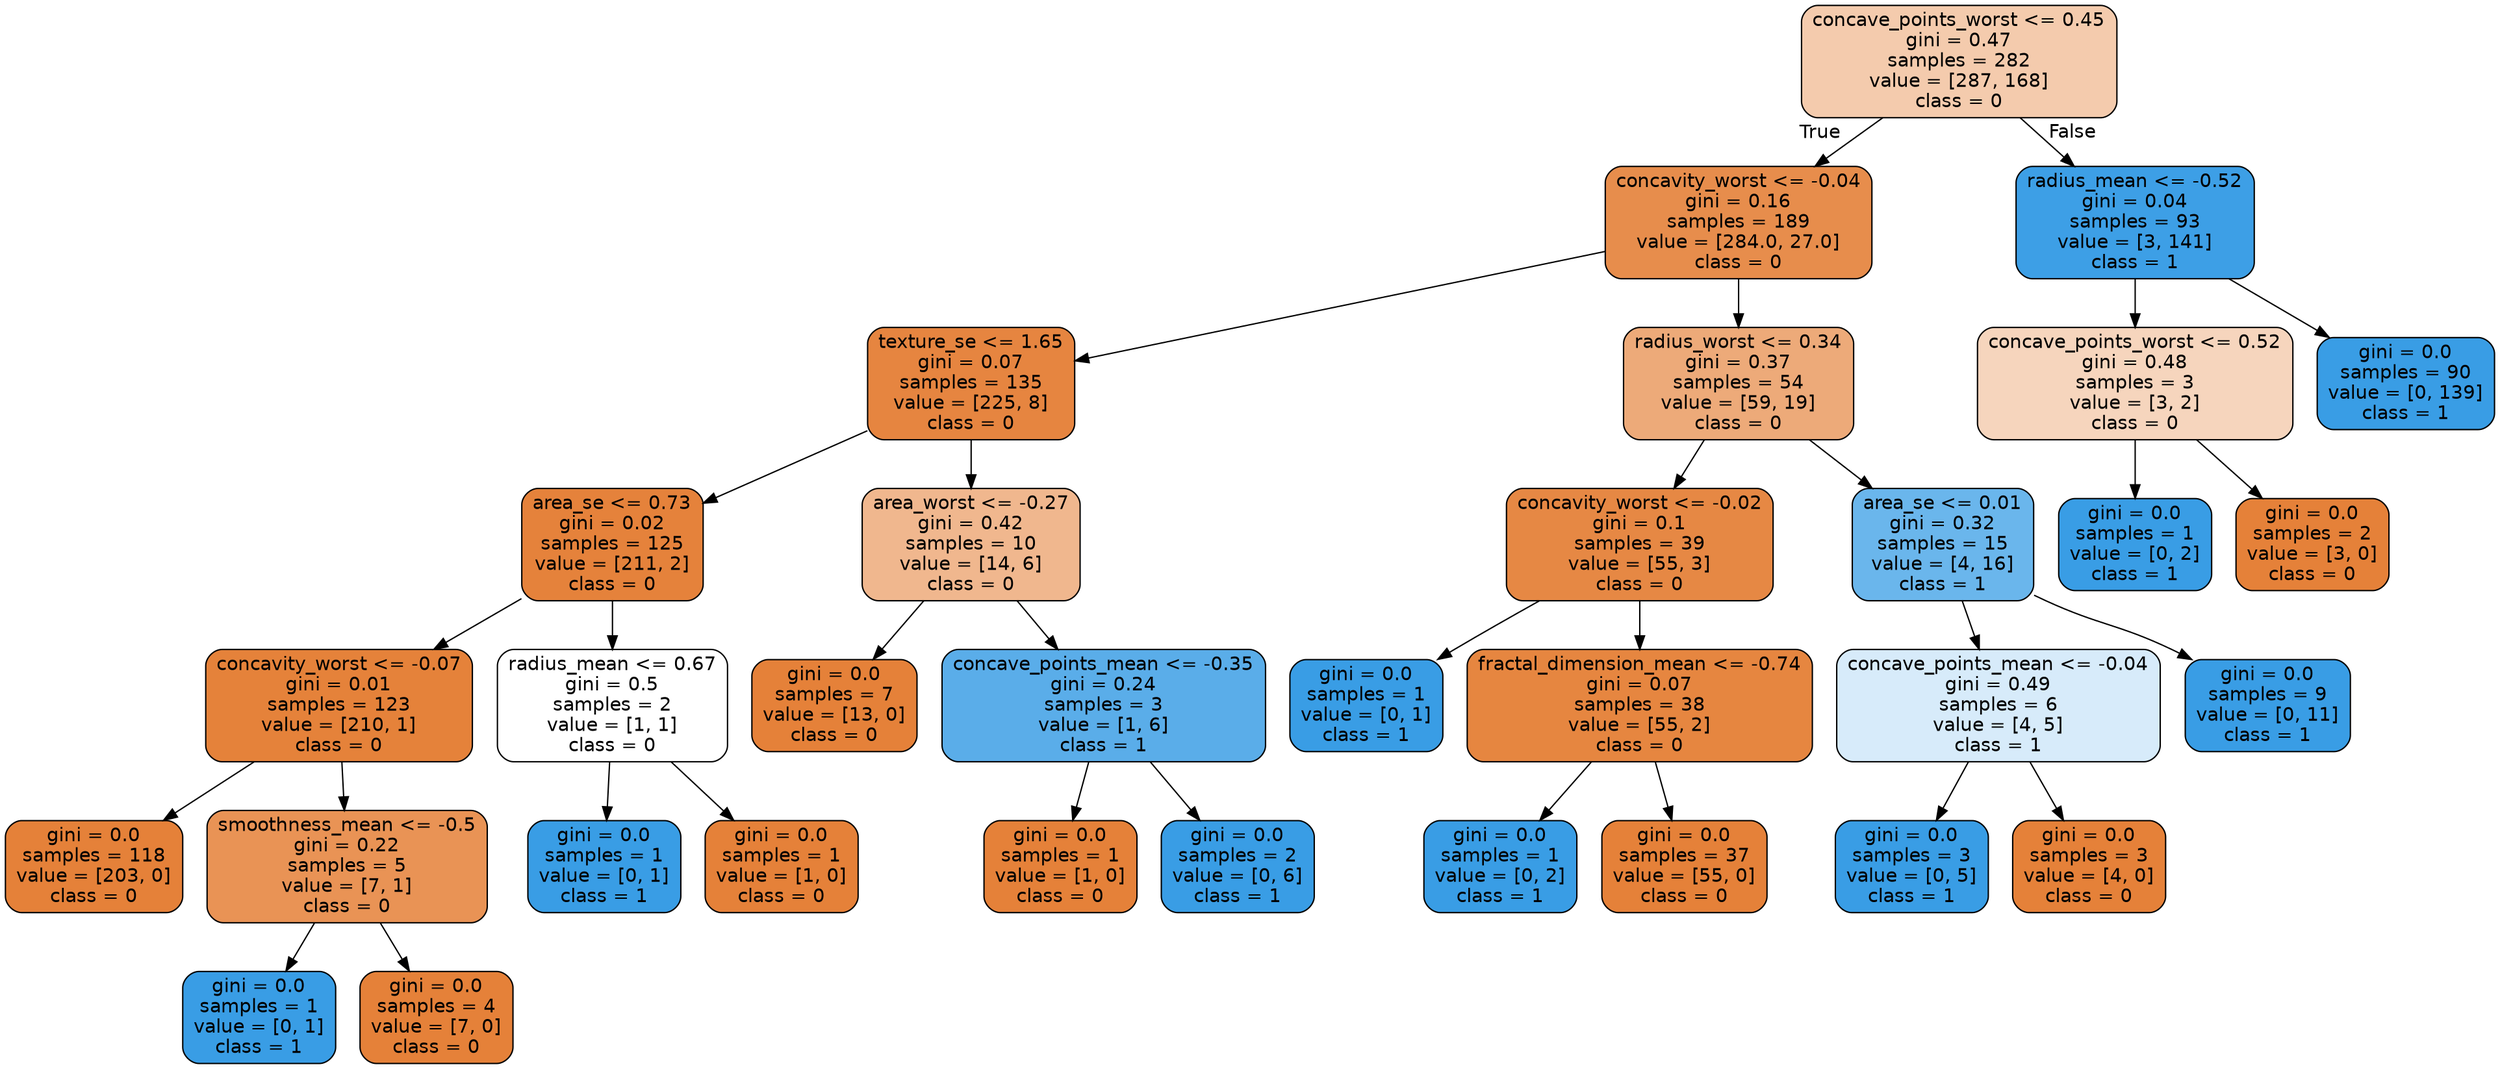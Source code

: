 digraph Tree {
node [shape=box, style="filled, rounded", color="black", fontname="helvetica"] ;
edge [fontname="helvetica"] ;
0 [label="concave_points_worst <= 0.45\ngini = 0.47\nsamples = 282\nvalue = [287, 168]\nclass = 0", fillcolor="#f4cbad"] ;
1 [label="concavity_worst <= -0.04\ngini = 0.16\nsamples = 189\nvalue = [284.0, 27.0]\nclass = 0", fillcolor="#e78d4c"] ;
0 -> 1 [labeldistance=2.5, labelangle=45, headlabel="True"] ;
3 [label="texture_se <= 1.65\ngini = 0.07\nsamples = 135\nvalue = [225, 8]\nclass = 0", fillcolor="#e68540"] ;
1 -> 3 ;
9 [label="area_se <= 0.73\ngini = 0.02\nsamples = 125\nvalue = [211, 2]\nclass = 0", fillcolor="#e5823b"] ;
3 -> 9 ;
25 [label="concavity_worst <= -0.07\ngini = 0.01\nsamples = 123\nvalue = [210, 1]\nclass = 0", fillcolor="#e5823a"] ;
9 -> 25 ;
29 [label="gini = 0.0\nsamples = 118\nvalue = [203, 0]\nclass = 0", fillcolor="#e58139"] ;
25 -> 29 ;
30 [label="smoothness_mean <= -0.5\ngini = 0.22\nsamples = 5\nvalue = [7, 1]\nclass = 0", fillcolor="#e99355"] ;
25 -> 30 ;
31 [label="gini = 0.0\nsamples = 1\nvalue = [0, 1]\nclass = 1", fillcolor="#399de5"] ;
30 -> 31 ;
32 [label="gini = 0.0\nsamples = 4\nvalue = [7, 0]\nclass = 0", fillcolor="#e58139"] ;
30 -> 32 ;
26 [label="radius_mean <= 0.67\ngini = 0.5\nsamples = 2\nvalue = [1, 1]\nclass = 0", fillcolor="#ffffff"] ;
9 -> 26 ;
27 [label="gini = 0.0\nsamples = 1\nvalue = [0, 1]\nclass = 1", fillcolor="#399de5"] ;
26 -> 27 ;
28 [label="gini = 0.0\nsamples = 1\nvalue = [1, 0]\nclass = 0", fillcolor="#e58139"] ;
26 -> 28 ;
10 [label="area_worst <= -0.27\ngini = 0.42\nsamples = 10\nvalue = [14, 6]\nclass = 0", fillcolor="#f0b78e"] ;
3 -> 10 ;
11 [label="gini = 0.0\nsamples = 7\nvalue = [13, 0]\nclass = 0", fillcolor="#e58139"] ;
10 -> 11 ;
12 [label="concave_points_mean <= -0.35\ngini = 0.24\nsamples = 3\nvalue = [1, 6]\nclass = 1", fillcolor="#5aade9"] ;
10 -> 12 ;
23 [label="gini = 0.0\nsamples = 1\nvalue = [1, 0]\nclass = 0", fillcolor="#e58139"] ;
12 -> 23 ;
24 [label="gini = 0.0\nsamples = 2\nvalue = [0, 6]\nclass = 1", fillcolor="#399de5"] ;
12 -> 24 ;
4 [label="radius_worst <= 0.34\ngini = 0.37\nsamples = 54\nvalue = [59, 19]\nclass = 0", fillcolor="#edaa79"] ;
1 -> 4 ;
5 [label="concavity_worst <= -0.02\ngini = 0.1\nsamples = 39\nvalue = [55, 3]\nclass = 0", fillcolor="#e68844"] ;
4 -> 5 ;
19 [label="gini = 0.0\nsamples = 1\nvalue = [0, 1]\nclass = 1", fillcolor="#399de5"] ;
5 -> 19 ;
20 [label="fractal_dimension_mean <= -0.74\ngini = 0.07\nsamples = 38\nvalue = [55, 2]\nclass = 0", fillcolor="#e68640"] ;
5 -> 20 ;
21 [label="gini = 0.0\nsamples = 1\nvalue = [0, 2]\nclass = 1", fillcolor="#399de5"] ;
20 -> 21 ;
22 [label="gini = 0.0\nsamples = 37\nvalue = [55, 0]\nclass = 0", fillcolor="#e58139"] ;
20 -> 22 ;
6 [label="area_se <= 0.01\ngini = 0.32\nsamples = 15\nvalue = [4, 16]\nclass = 1", fillcolor="#6ab6ec"] ;
4 -> 6 ;
15 [label="concave_points_mean <= -0.04\ngini = 0.49\nsamples = 6\nvalue = [4, 5]\nclass = 1", fillcolor="#d7ebfa"] ;
6 -> 15 ;
17 [label="gini = 0.0\nsamples = 3\nvalue = [0, 5]\nclass = 1", fillcolor="#399de5"] ;
15 -> 17 ;
18 [label="gini = 0.0\nsamples = 3\nvalue = [4, 0]\nclass = 0", fillcolor="#e58139"] ;
15 -> 18 ;
16 [label="gini = 0.0\nsamples = 9\nvalue = [0, 11]\nclass = 1", fillcolor="#399de5"] ;
6 -> 16 ;
2 [label="radius_mean <= -0.52\ngini = 0.04\nsamples = 93\nvalue = [3, 141]\nclass = 1", fillcolor="#3d9fe6"] ;
0 -> 2 [labeldistance=2.5, labelangle=-45, headlabel="False"] ;
7 [label="concave_points_worst <= 0.52\ngini = 0.48\nsamples = 3\nvalue = [3, 2]\nclass = 0", fillcolor="#f6d5bd"] ;
2 -> 7 ;
13 [label="gini = 0.0\nsamples = 1\nvalue = [0, 2]\nclass = 1", fillcolor="#399de5"] ;
7 -> 13 ;
14 [label="gini = 0.0\nsamples = 2\nvalue = [3, 0]\nclass = 0", fillcolor="#e58139"] ;
7 -> 14 ;
8 [label="gini = 0.0\nsamples = 90\nvalue = [0, 139]\nclass = 1", fillcolor="#399de5"] ;
2 -> 8 ;
}